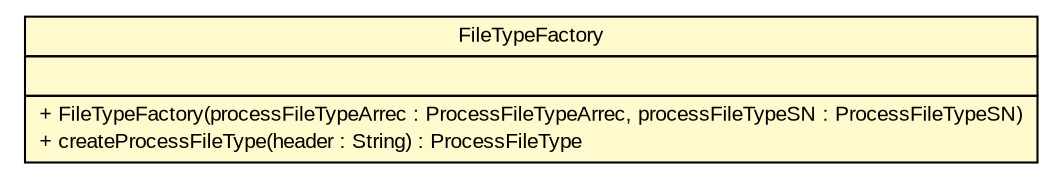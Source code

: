 #!/usr/local/bin/dot
#
# Class diagram 
# Generated by UMLGraph version R5_6 (http://www.umlgraph.org/)
#

digraph G {
	edge [fontname="arial",fontsize=10,labelfontname="arial",labelfontsize=10];
	node [fontname="arial",fontsize=10,shape=plaintext];
	nodesep=0.25;
	ranksep=0.5;
	// br.gov.to.sefaz.arr.processamento.type.factory.FileTypeFactory
	c87934 [label=<<table title="br.gov.to.sefaz.arr.processamento.type.factory.FileTypeFactory" border="0" cellborder="1" cellspacing="0" cellpadding="2" port="p" bgcolor="lemonChiffon" href="./FileTypeFactory.html">
		<tr><td><table border="0" cellspacing="0" cellpadding="1">
<tr><td align="center" balign="center"> FileTypeFactory </td></tr>
		</table></td></tr>
		<tr><td><table border="0" cellspacing="0" cellpadding="1">
<tr><td align="left" balign="left">  </td></tr>
		</table></td></tr>
		<tr><td><table border="0" cellspacing="0" cellpadding="1">
<tr><td align="left" balign="left"> + FileTypeFactory(processFileTypeArrec : ProcessFileTypeArrec, processFileTypeSN : ProcessFileTypeSN) </td></tr>
<tr><td align="left" balign="left"> + createProcessFileType(header : String) : ProcessFileType </td></tr>
		</table></td></tr>
		</table>>, URL="./FileTypeFactory.html", fontname="arial", fontcolor="black", fontsize=10.0];
}

